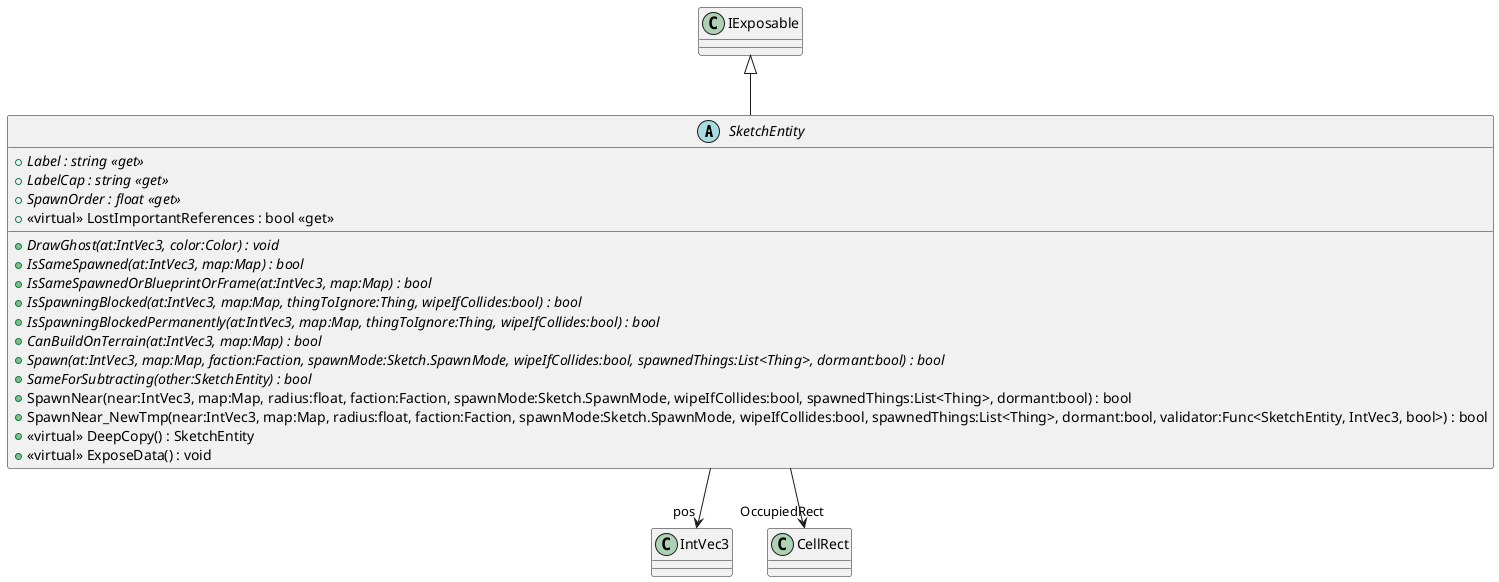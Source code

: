 @startuml
abstract class SketchEntity {
    + {abstract} Label : string <<get>>
    + {abstract} LabelCap : string <<get>>
    + {abstract} SpawnOrder : float <<get>>
    + <<virtual>> LostImportantReferences : bool <<get>>
    + {abstract} DrawGhost(at:IntVec3, color:Color) : void
    + {abstract} IsSameSpawned(at:IntVec3, map:Map) : bool
    + {abstract} IsSameSpawnedOrBlueprintOrFrame(at:IntVec3, map:Map) : bool
    + {abstract} IsSpawningBlocked(at:IntVec3, map:Map, thingToIgnore:Thing, wipeIfCollides:bool) : bool
    + {abstract} IsSpawningBlockedPermanently(at:IntVec3, map:Map, thingToIgnore:Thing, wipeIfCollides:bool) : bool
    + {abstract} CanBuildOnTerrain(at:IntVec3, map:Map) : bool
    + {abstract} Spawn(at:IntVec3, map:Map, faction:Faction, spawnMode:Sketch.SpawnMode, wipeIfCollides:bool, spawnedThings:List<Thing>, dormant:bool) : bool
    + {abstract} SameForSubtracting(other:SketchEntity) : bool
    + SpawnNear(near:IntVec3, map:Map, radius:float, faction:Faction, spawnMode:Sketch.SpawnMode, wipeIfCollides:bool, spawnedThings:List<Thing>, dormant:bool) : bool
    + SpawnNear_NewTmp(near:IntVec3, map:Map, radius:float, faction:Faction, spawnMode:Sketch.SpawnMode, wipeIfCollides:bool, spawnedThings:List<Thing>, dormant:bool, validator:Func<SketchEntity, IntVec3, bool>) : bool
    + <<virtual>> DeepCopy() : SketchEntity
    + <<virtual>> ExposeData() : void
}
IExposable <|-- SketchEntity
SketchEntity --> "pos" IntVec3
SketchEntity --> "OccupiedRect" CellRect
@enduml
